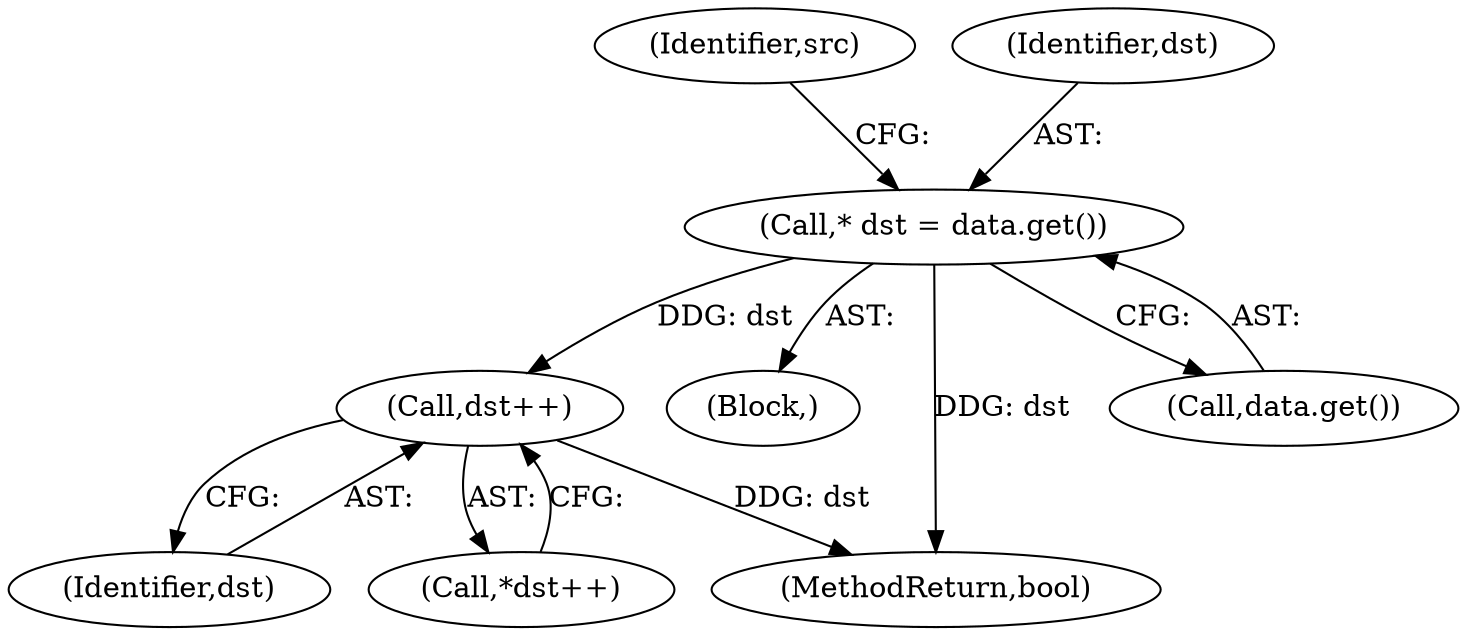 digraph "0_Chrome_c13e1da62b5f5f0e6fe8c1f769a5a28415415244_2@pointer" {
"1000333" [label="(Call,dst++)"];
"1000323" [label="(Call,* dst = data.get())"];
"1000294" [label="(Block,)"];
"1000328" [label="(Identifier,src)"];
"1000365" [label="(MethodReturn,bool)"];
"1000325" [label="(Call,data.get())"];
"1000333" [label="(Call,dst++)"];
"1000334" [label="(Identifier,dst)"];
"1000332" [label="(Call,*dst++)"];
"1000323" [label="(Call,* dst = data.get())"];
"1000324" [label="(Identifier,dst)"];
"1000333" -> "1000332"  [label="AST: "];
"1000333" -> "1000334"  [label="CFG: "];
"1000334" -> "1000333"  [label="AST: "];
"1000332" -> "1000333"  [label="CFG: "];
"1000333" -> "1000365"  [label="DDG: dst"];
"1000323" -> "1000333"  [label="DDG: dst"];
"1000323" -> "1000294"  [label="AST: "];
"1000323" -> "1000325"  [label="CFG: "];
"1000324" -> "1000323"  [label="AST: "];
"1000325" -> "1000323"  [label="AST: "];
"1000328" -> "1000323"  [label="CFG: "];
"1000323" -> "1000365"  [label="DDG: dst"];
}
